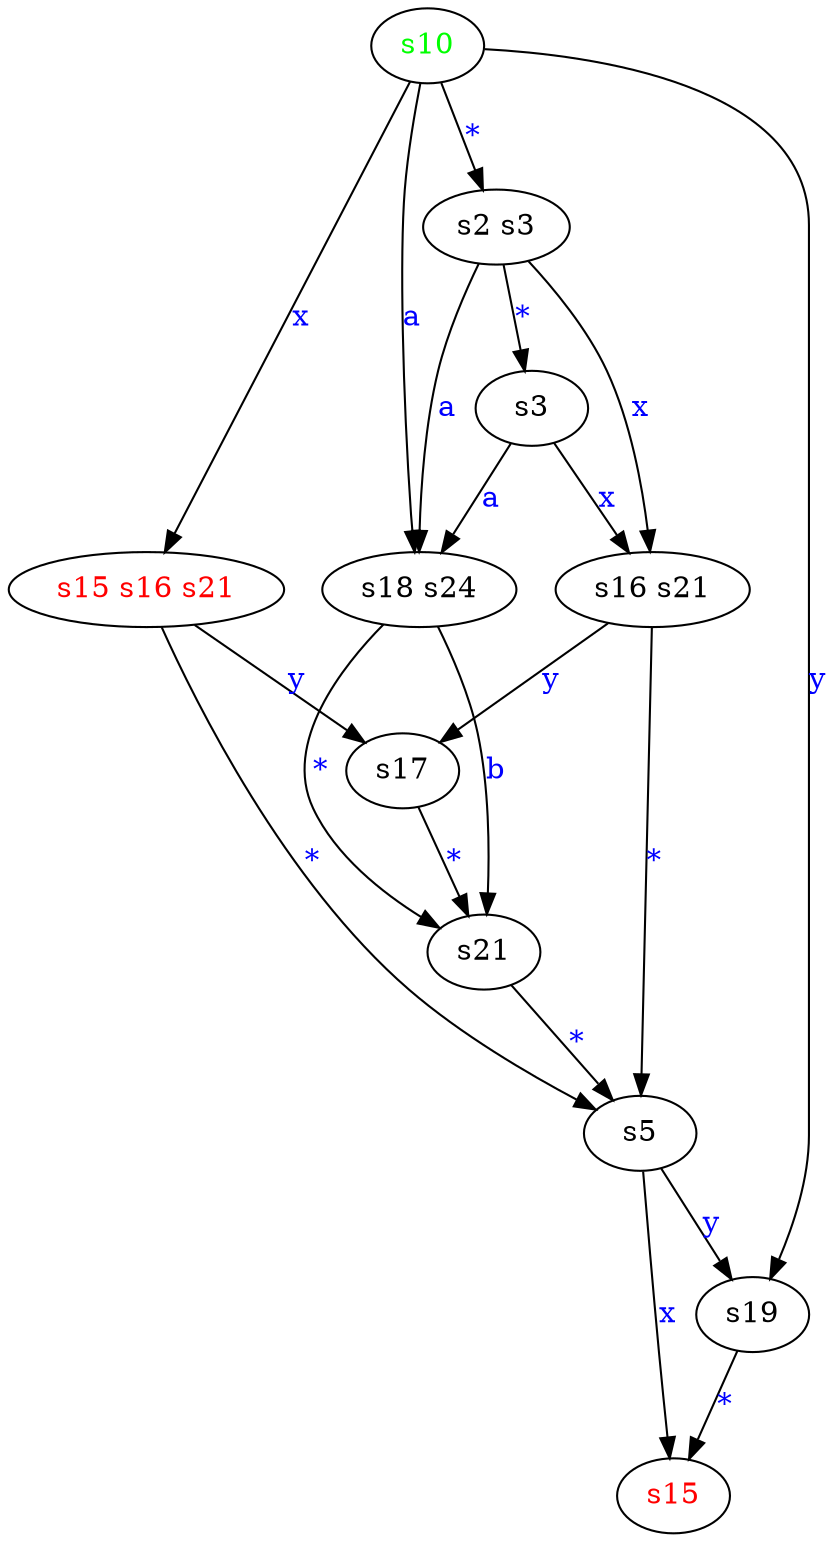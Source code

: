 digraph G {
	"s3"->"s18 s24"[ label=<<font color="blue">a</font>> ];
	"s10"->"s2 s3"[ label=<<font color="blue">*</font>> ];
	"s18 s24"->"s21"[ label=<<font color="blue">b</font>> ];
	"s18 s24"->"s21"[ label=<<font color="blue">*</font>> ];
	"s15 s16 s21"->"s17"[ label=<<font color="blue">y</font>> ];
	"s15 s16 s21"->"s5"[ label=<<font color="blue">*</font>> ];
	"s2 s3"->"s3"[ label=<<font color="blue">*</font>> ];
	"s3"->"s16 s21"[ label=<<font color="blue">x</font>> ];
	"s19"->"s15"[ label=<<font color="blue">*</font>> ];
	"s5"->"s15"[ label=<<font color="blue">x</font>> ];
	"s16 s21"->"s5"[ label=<<font color="blue">*</font>> ];
	"s10"->"s15 s16 s21"[ label=<<font color="blue">x</font>> ];
	"s10"->"s19"[ label=<<font color="blue">y</font>> ];
	"s2 s3"->"s16 s21"[ label=<<font color="blue">x</font>> ];
	"s17"->"s21"[ label=<<font color="blue">*</font>> ];
	"s10"->"s18 s24"[ label=<<font color="blue">a</font>> ];
	"s2 s3"->"s18 s24"[ label=<<font color="blue">a</font>> ];
	"s21"->"s5"[ label=<<font color="blue">*</font>> ];
	"s5"->"s19"[ label=<<font color="blue">y</font>> ];
	"s16 s21"->"s17"[ label=<<font color="blue">y</font>> ];
	"s10" [ label=<<font color="green">s10</font>> ];
	"s15 s16 s21" [ label=<<font color="red">s15 s16 s21</font>> ];
	"s15" [ label=<<font color="red">s15</font>> ];
	"s16 s21";
	"s17";
	"s18 s24";
	"s19";
	"s2 s3";
	"s21";
	"s3";
	"s5";

}
